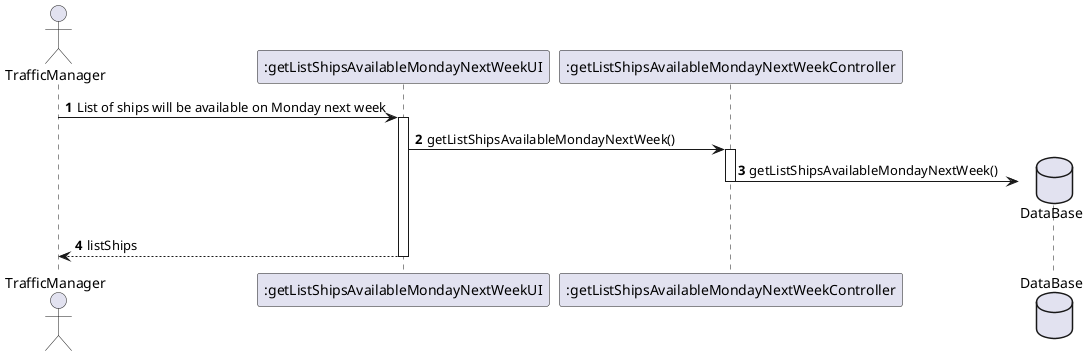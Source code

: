 @startuml

autonumber

actor       TrafficManager                as tm
participant    ":getListShipsAvailableMondayNextWeekUI"         as ui
participant    ":getListShipsAvailableMondayNextWeekController" as ctrl
database       "DataBase"              as db

tm -> ui : List of ships will be available on Monday next week

activate ui

    ui -> ctrl : getListShipsAvailableMondayNextWeek()

    activate ctrl

    ctrl -> db** : getListShipsAvailableMondayNextWeek()

    deactivate ctrl


ui --> tm : listShips

deactivate ui

@enduml